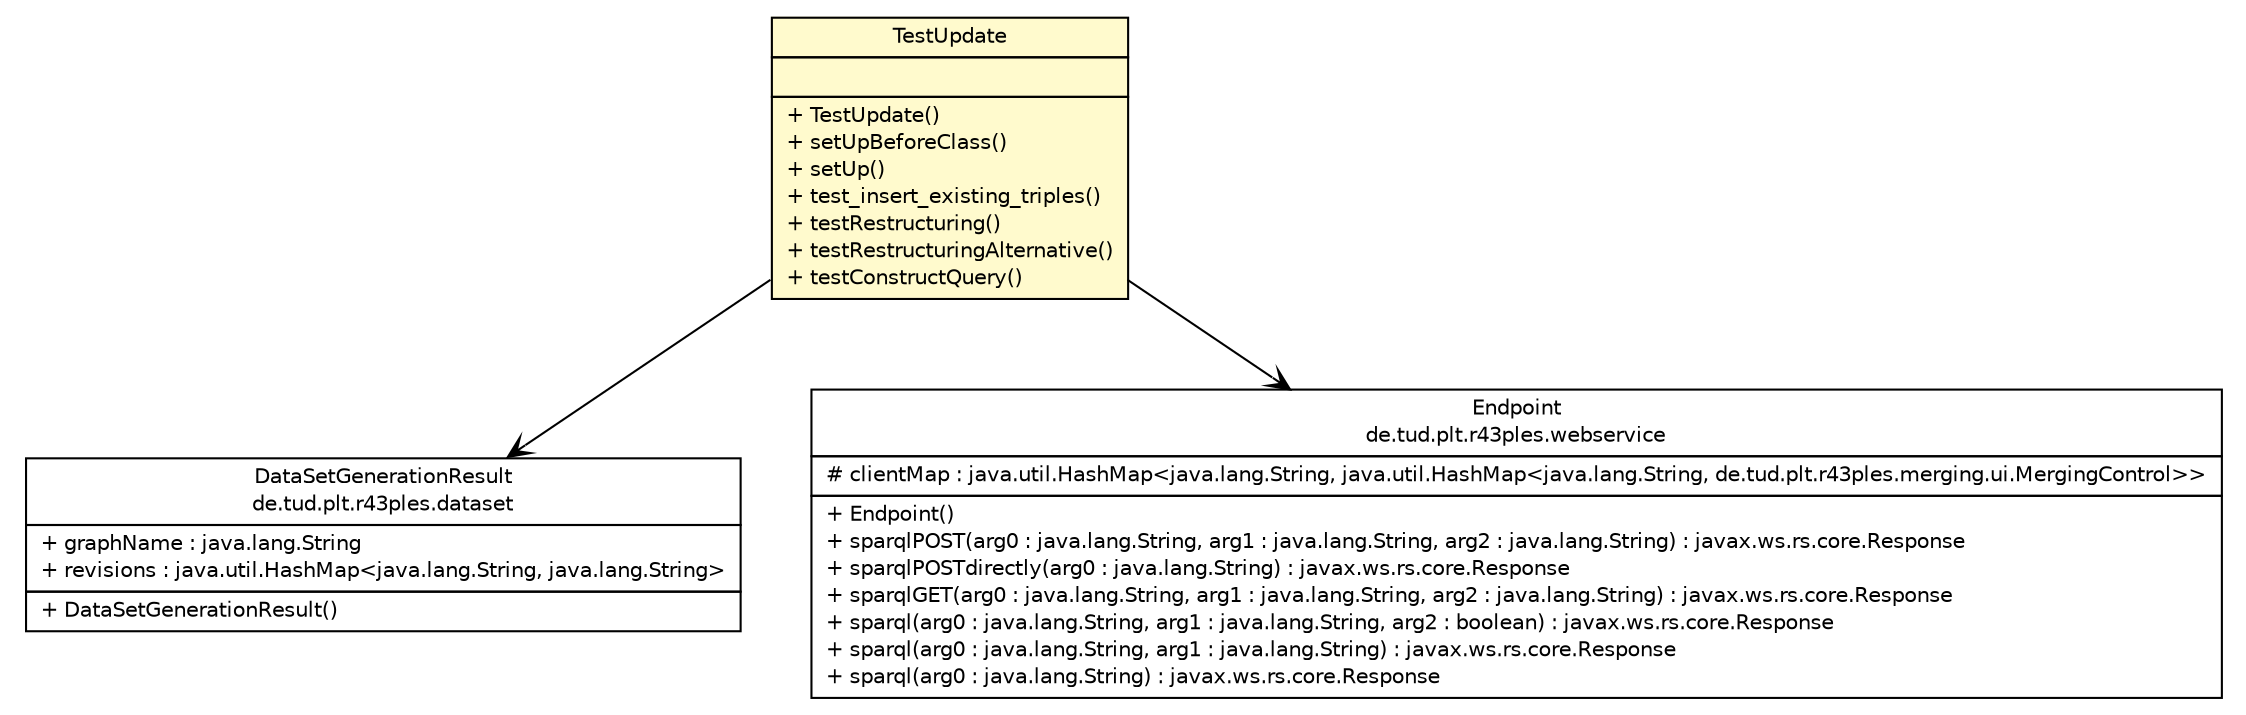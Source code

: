 #!/usr/local/bin/dot
#
# Class diagram 
# Generated by UMLGraph version R5_6-24-gf6e263 (http://www.umlgraph.org/)
#

digraph G {
	edge [fontname="Helvetica",fontsize=10,labelfontname="Helvetica",labelfontsize=10];
	node [fontname="Helvetica",fontsize=10,shape=plaintext];
	nodesep=0.25;
	ranksep=0.5;
	// de.tud.plt.r43ples.test.TestUpdate
	c368 [label=<<table title="de.tud.plt.r43ples.test.TestUpdate" border="0" cellborder="1" cellspacing="0" cellpadding="2" port="p" bgcolor="lemonChiffon" href="./TestUpdate.html">
		<tr><td><table border="0" cellspacing="0" cellpadding="1">
<tr><td align="center" balign="center"> TestUpdate </td></tr>
		</table></td></tr>
		<tr><td><table border="0" cellspacing="0" cellpadding="1">
<tr><td align="left" balign="left">  </td></tr>
		</table></td></tr>
		<tr><td><table border="0" cellspacing="0" cellpadding="1">
<tr><td align="left" balign="left"> + TestUpdate() </td></tr>
<tr><td align="left" balign="left"> + setUpBeforeClass() </td></tr>
<tr><td align="left" balign="left"> + setUp() </td></tr>
<tr><td align="left" balign="left"> + test_insert_existing_triples() </td></tr>
<tr><td align="left" balign="left"> + testRestructuring() </td></tr>
<tr><td align="left" balign="left"> + testRestructuringAlternative() </td></tr>
<tr><td align="left" balign="left"> + testConstructQuery() </td></tr>
		</table></td></tr>
		</table>>, URL="./TestUpdate.html", fontname="Helvetica", fontcolor="black", fontsize=10.0];
	// de.tud.plt.r43ples.test.TestUpdate NAVASSOC de.tud.plt.r43ples.dataset.DataSetGenerationResult
	c368:p -> c381:p [taillabel="", label="", headlabel="", fontname="Helvetica", fontcolor="black", fontsize=10.0, color="black", arrowhead=open];
	// de.tud.plt.r43ples.test.TestUpdate NAVASSOC de.tud.plt.r43ples.webservice.Endpoint
	c368:p -> c382:p [taillabel="", label="", headlabel="", fontname="Helvetica", fontcolor="black", fontsize=10.0, color="black", arrowhead=open];
	// de.tud.plt.r43ples.webservice.Endpoint
	c382 [label=<<table title="de.tud.plt.r43ples.webservice.Endpoint" border="0" cellborder="1" cellspacing="0" cellpadding="2" port="p" href="http://java.sun.com/j2se/1.4.2/docs/api/de/tud/plt/r43ples/webservice/Endpoint.html">
		<tr><td><table border="0" cellspacing="0" cellpadding="1">
<tr><td align="center" balign="center"> Endpoint </td></tr>
<tr><td align="center" balign="center"> de.tud.plt.r43ples.webservice </td></tr>
		</table></td></tr>
		<tr><td><table border="0" cellspacing="0" cellpadding="1">
<tr><td align="left" balign="left"> # clientMap : java.util.HashMap&lt;java.lang.String, java.util.HashMap&lt;java.lang.String, de.tud.plt.r43ples.merging.ui.MergingControl&gt;&gt; </td></tr>
		</table></td></tr>
		<tr><td><table border="0" cellspacing="0" cellpadding="1">
<tr><td align="left" balign="left"> + Endpoint() </td></tr>
<tr><td align="left" balign="left"> + sparqlPOST(arg0 : java.lang.String, arg1 : java.lang.String, arg2 : java.lang.String) : javax.ws.rs.core.Response </td></tr>
<tr><td align="left" balign="left"> + sparqlPOSTdirectly(arg0 : java.lang.String) : javax.ws.rs.core.Response </td></tr>
<tr><td align="left" balign="left"> + sparqlGET(arg0 : java.lang.String, arg1 : java.lang.String, arg2 : java.lang.String) : javax.ws.rs.core.Response </td></tr>
<tr><td align="left" balign="left"> + sparql(arg0 : java.lang.String, arg1 : java.lang.String, arg2 : boolean) : javax.ws.rs.core.Response </td></tr>
<tr><td align="left" balign="left"> + sparql(arg0 : java.lang.String, arg1 : java.lang.String) : javax.ws.rs.core.Response </td></tr>
<tr><td align="left" balign="left"> + sparql(arg0 : java.lang.String) : javax.ws.rs.core.Response </td></tr>
		</table></td></tr>
		</table>>, URL="http://java.sun.com/j2se/1.4.2/docs/api/de/tud/plt/r43ples/webservice/Endpoint.html", fontname="Helvetica", fontcolor="black", fontsize=10.0];
	// de.tud.plt.r43ples.dataset.DataSetGenerationResult
	c381 [label=<<table title="de.tud.plt.r43ples.dataset.DataSetGenerationResult" border="0" cellborder="1" cellspacing="0" cellpadding="2" port="p" href="http://java.sun.com/j2se/1.4.2/docs/api/de/tud/plt/r43ples/dataset/DataSetGenerationResult.html">
		<tr><td><table border="0" cellspacing="0" cellpadding="1">
<tr><td align="center" balign="center"> DataSetGenerationResult </td></tr>
<tr><td align="center" balign="center"> de.tud.plt.r43ples.dataset </td></tr>
		</table></td></tr>
		<tr><td><table border="0" cellspacing="0" cellpadding="1">
<tr><td align="left" balign="left"> + graphName : java.lang.String </td></tr>
<tr><td align="left" balign="left"> + revisions : java.util.HashMap&lt;java.lang.String, java.lang.String&gt; </td></tr>
		</table></td></tr>
		<tr><td><table border="0" cellspacing="0" cellpadding="1">
<tr><td align="left" balign="left"> + DataSetGenerationResult() </td></tr>
		</table></td></tr>
		</table>>, URL="http://java.sun.com/j2se/1.4.2/docs/api/de/tud/plt/r43ples/dataset/DataSetGenerationResult.html", fontname="Helvetica", fontcolor="black", fontsize=10.0];
}

